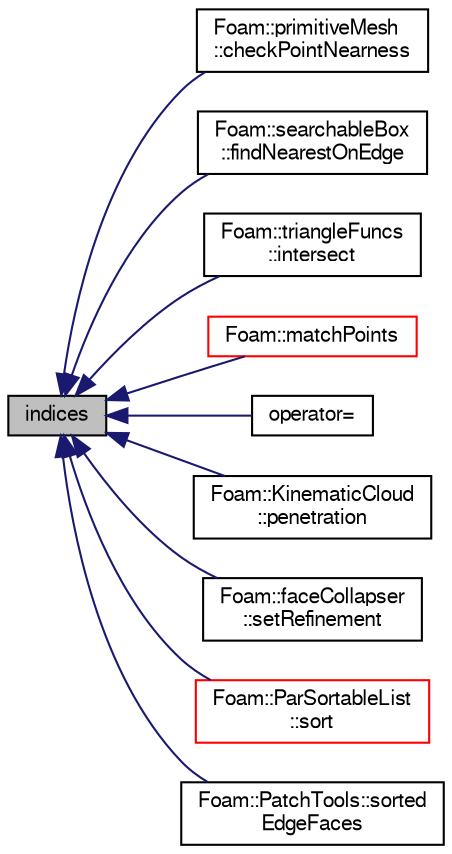 digraph "indices"
{
  bgcolor="transparent";
  edge [fontname="FreeSans",fontsize="10",labelfontname="FreeSans",labelfontsize="10"];
  node [fontname="FreeSans",fontsize="10",shape=record];
  rankdir="LR";
  Node1 [label="indices",height=0.2,width=0.4,color="black", fillcolor="grey75", style="filled" fontcolor="black"];
  Node1 -> Node2 [dir="back",color="midnightblue",fontsize="10",style="solid",fontname="FreeSans"];
  Node2 [label="Foam::primitiveMesh\l::checkPointNearness",height=0.2,width=0.4,color="black",URL="$a01911.html#aab0d0a6b33c4ddde841aec2723384314",tooltip="Check for point-point-nearness,. "];
  Node1 -> Node3 [dir="back",color="midnightblue",fontsize="10",style="solid",fontname="FreeSans"];
  Node3 [label="Foam::searchableBox\l::findNearestOnEdge",height=0.2,width=0.4,color="black",URL="$a02188.html#ac4ad7e30f9183d291a7152920f517fd4",tooltip="Calculate nearest point on edge. "];
  Node1 -> Node4 [dir="back",color="midnightblue",fontsize="10",style="solid",fontname="FreeSans"];
  Node4 [label="Foam::triangleFuncs\l::intersect",height=0.2,width=0.4,color="black",URL="$a02604.html#a366aada8f77bed49087f5c97d30087b2",tooltip="Do triangles intersect. Return bool and set intersection segment. "];
  Node1 -> Node5 [dir="back",color="midnightblue",fontsize="10",style="solid",fontname="FreeSans"];
  Node5 [label="Foam::matchPoints",height=0.2,width=0.4,color="red",URL="$a10237.html#abc7cba30306098a4eaf18f508d39ea10",tooltip="Determine correspondence between pointFields. Gets passed. "];
  Node1 -> Node6 [dir="back",color="midnightblue",fontsize="10",style="solid",fontname="FreeSans"];
  Node6 [label="operator=",height=0.2,width=0.4,color="black",URL="$a02316.html#abbec3871371d4eefd1510188d78bcc12",tooltip="Assignment operator. Takes linear time. "];
  Node1 -> Node7 [dir="back",color="midnightblue",fontsize="10",style="solid",fontname="FreeSans"];
  Node7 [label="Foam::KinematicCloud\l::penetration",height=0.2,width=0.4,color="black",URL="$a01194.html#aa8e8605f7454fbb76092407fb1906597",tooltip="Penetration for fraction [0-1] of the current total mass. "];
  Node1 -> Node8 [dir="back",color="midnightblue",fontsize="10",style="solid",fontname="FreeSans"];
  Node8 [label="Foam::faceCollapser\l::setRefinement",height=0.2,width=0.4,color="black",URL="$a00700.html#a59a6ebacbd6a1a48f22424f5a8f81195",tooltip="Collapse faces along endpoints. Play commands into. "];
  Node1 -> Node9 [dir="back",color="midnightblue",fontsize="10",style="solid",fontname="FreeSans"];
  Node9 [label="Foam::ParSortableList\l::sort",height=0.2,width=0.4,color="red",URL="$a01721.html#a47fdc9eea42b6975cdc835bb2e08810e",tooltip="(stable) sort the list (if changed after construction time) "];
  Node1 -> Node10 [dir="back",color="midnightblue",fontsize="10",style="solid",fontname="FreeSans"];
  Node10 [label="Foam::PatchTools::sorted\lEdgeFaces",height=0.2,width=0.4,color="black",URL="$a01761.html#a6f45385fbdbafd55b359508624f4e84f"];
}

